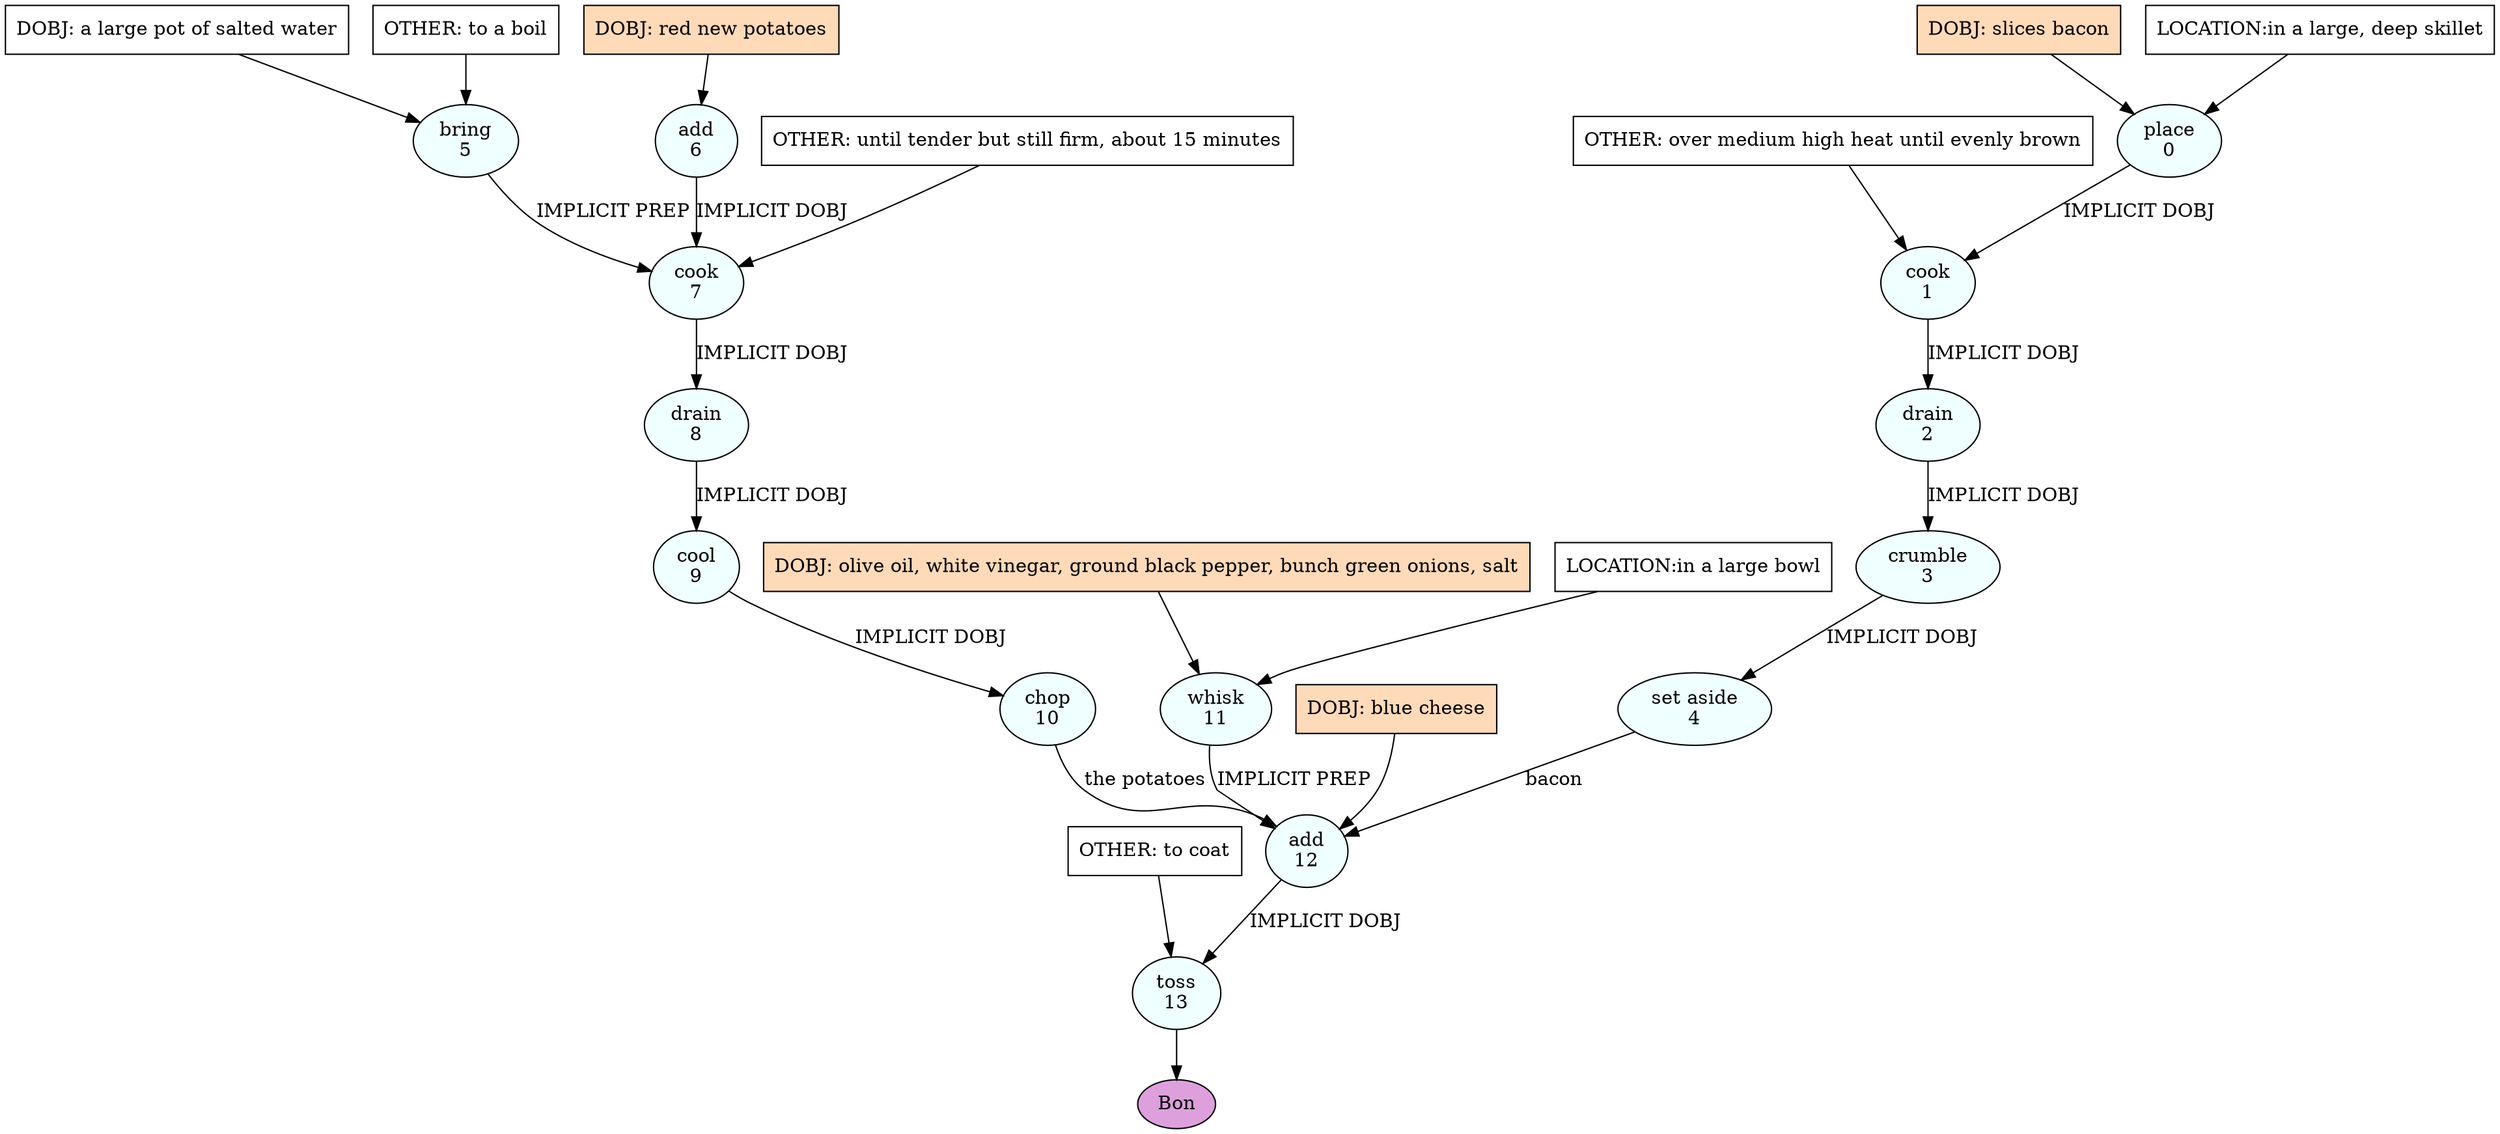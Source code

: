 digraph recipe {
E0[label="place
0", shape=oval, style=filled, fillcolor=azure]
E1[label="cook
1", shape=oval, style=filled, fillcolor=azure]
E2[label="drain
2", shape=oval, style=filled, fillcolor=azure]
E3[label="crumble
3", shape=oval, style=filled, fillcolor=azure]
E4[label="set aside
4", shape=oval, style=filled, fillcolor=azure]
E5[label="bring
5", shape=oval, style=filled, fillcolor=azure]
E6[label="add
6", shape=oval, style=filled, fillcolor=azure]
E7[label="cook
7", shape=oval, style=filled, fillcolor=azure]
E8[label="drain
8", shape=oval, style=filled, fillcolor=azure]
E9[label="cool
9", shape=oval, style=filled, fillcolor=azure]
E10[label="chop
10", shape=oval, style=filled, fillcolor=azure]
E11[label="whisk
11", shape=oval, style=filled, fillcolor=azure]
E12[label="add
12", shape=oval, style=filled, fillcolor=azure]
E13[label="toss
13", shape=oval, style=filled, fillcolor=azure]
D5[label="DOBJ: a large pot of salted water", shape=box, style=filled, fillcolor=white]
D5 -> E5
O5_0[label="OTHER: to a boil", shape=box, style=filled, fillcolor=white]
O5_0 -> E5
D6[label="DOBJ: red new potatoes", shape=box, style=filled, fillcolor=peachpuff]
D6 -> E6
D0[label="DOBJ: slices bacon", shape=box, style=filled, fillcolor=peachpuff]
D0 -> E0
P0_0[label="LOCATION:in a large, deep skillet", shape=box, style=filled, fillcolor=white]
P0_0 -> E0
D11[label="DOBJ: olive oil, white vinegar, ground black pepper, bunch green onions, salt", shape=box, style=filled, fillcolor=peachpuff]
D11 -> E11
P11_0[label="LOCATION:in a large bowl", shape=box, style=filled, fillcolor=white]
P11_0 -> E11
E0 -> E1 [label="IMPLICIT DOBJ"]
O1_0_0[label="OTHER: over medium high heat until evenly brown", shape=box, style=filled, fillcolor=white]
O1_0_0 -> E1
E1 -> E2 [label="IMPLICIT DOBJ"]
E2 -> E3 [label="IMPLICIT DOBJ"]
E3 -> E4 [label="IMPLICIT DOBJ"]
E6 -> E7 [label="IMPLICIT DOBJ"]
E5 -> E7 [label="IMPLICIT PREP"]
O7_0_0[label="OTHER: until tender but still firm, about 15 minutes", shape=box, style=filled, fillcolor=white]
O7_0_0 -> E7
E7 -> E8 [label="IMPLICIT DOBJ"]
E8 -> E9 [label="IMPLICIT DOBJ"]
E9 -> E10 [label="IMPLICIT DOBJ"]
D12_ing[label="DOBJ: blue cheese", shape=box, style=filled, fillcolor=peachpuff]
D12_ing -> E12
E10 -> E12 [label="the potatoes"]
E4 -> E12 [label="bacon"]
E11 -> E12 [label="IMPLICIT PREP"]
E12 -> E13 [label="IMPLICIT DOBJ"]
O13_0_0[label="OTHER: to coat", shape=box, style=filled, fillcolor=white]
O13_0_0 -> E13
EOR[label="Bon", shape=oval, style=filled, fillcolor=plum]
E13 -> EOR
}
